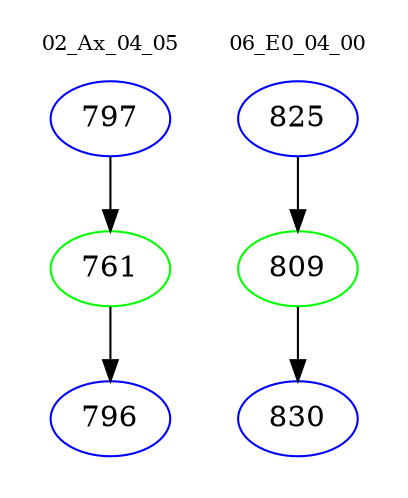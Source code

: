digraph{
subgraph cluster_0 {
color = white
label = "02_Ax_04_05";
fontsize=10;
T0_797 [label="797", color="blue"]
T0_797 -> T0_761 [color="black"]
T0_761 [label="761", color="green"]
T0_761 -> T0_796 [color="black"]
T0_796 [label="796", color="blue"]
}
subgraph cluster_1 {
color = white
label = "06_E0_04_00";
fontsize=10;
T1_825 [label="825", color="blue"]
T1_825 -> T1_809 [color="black"]
T1_809 [label="809", color="green"]
T1_809 -> T1_830 [color="black"]
T1_830 [label="830", color="blue"]
}
}
